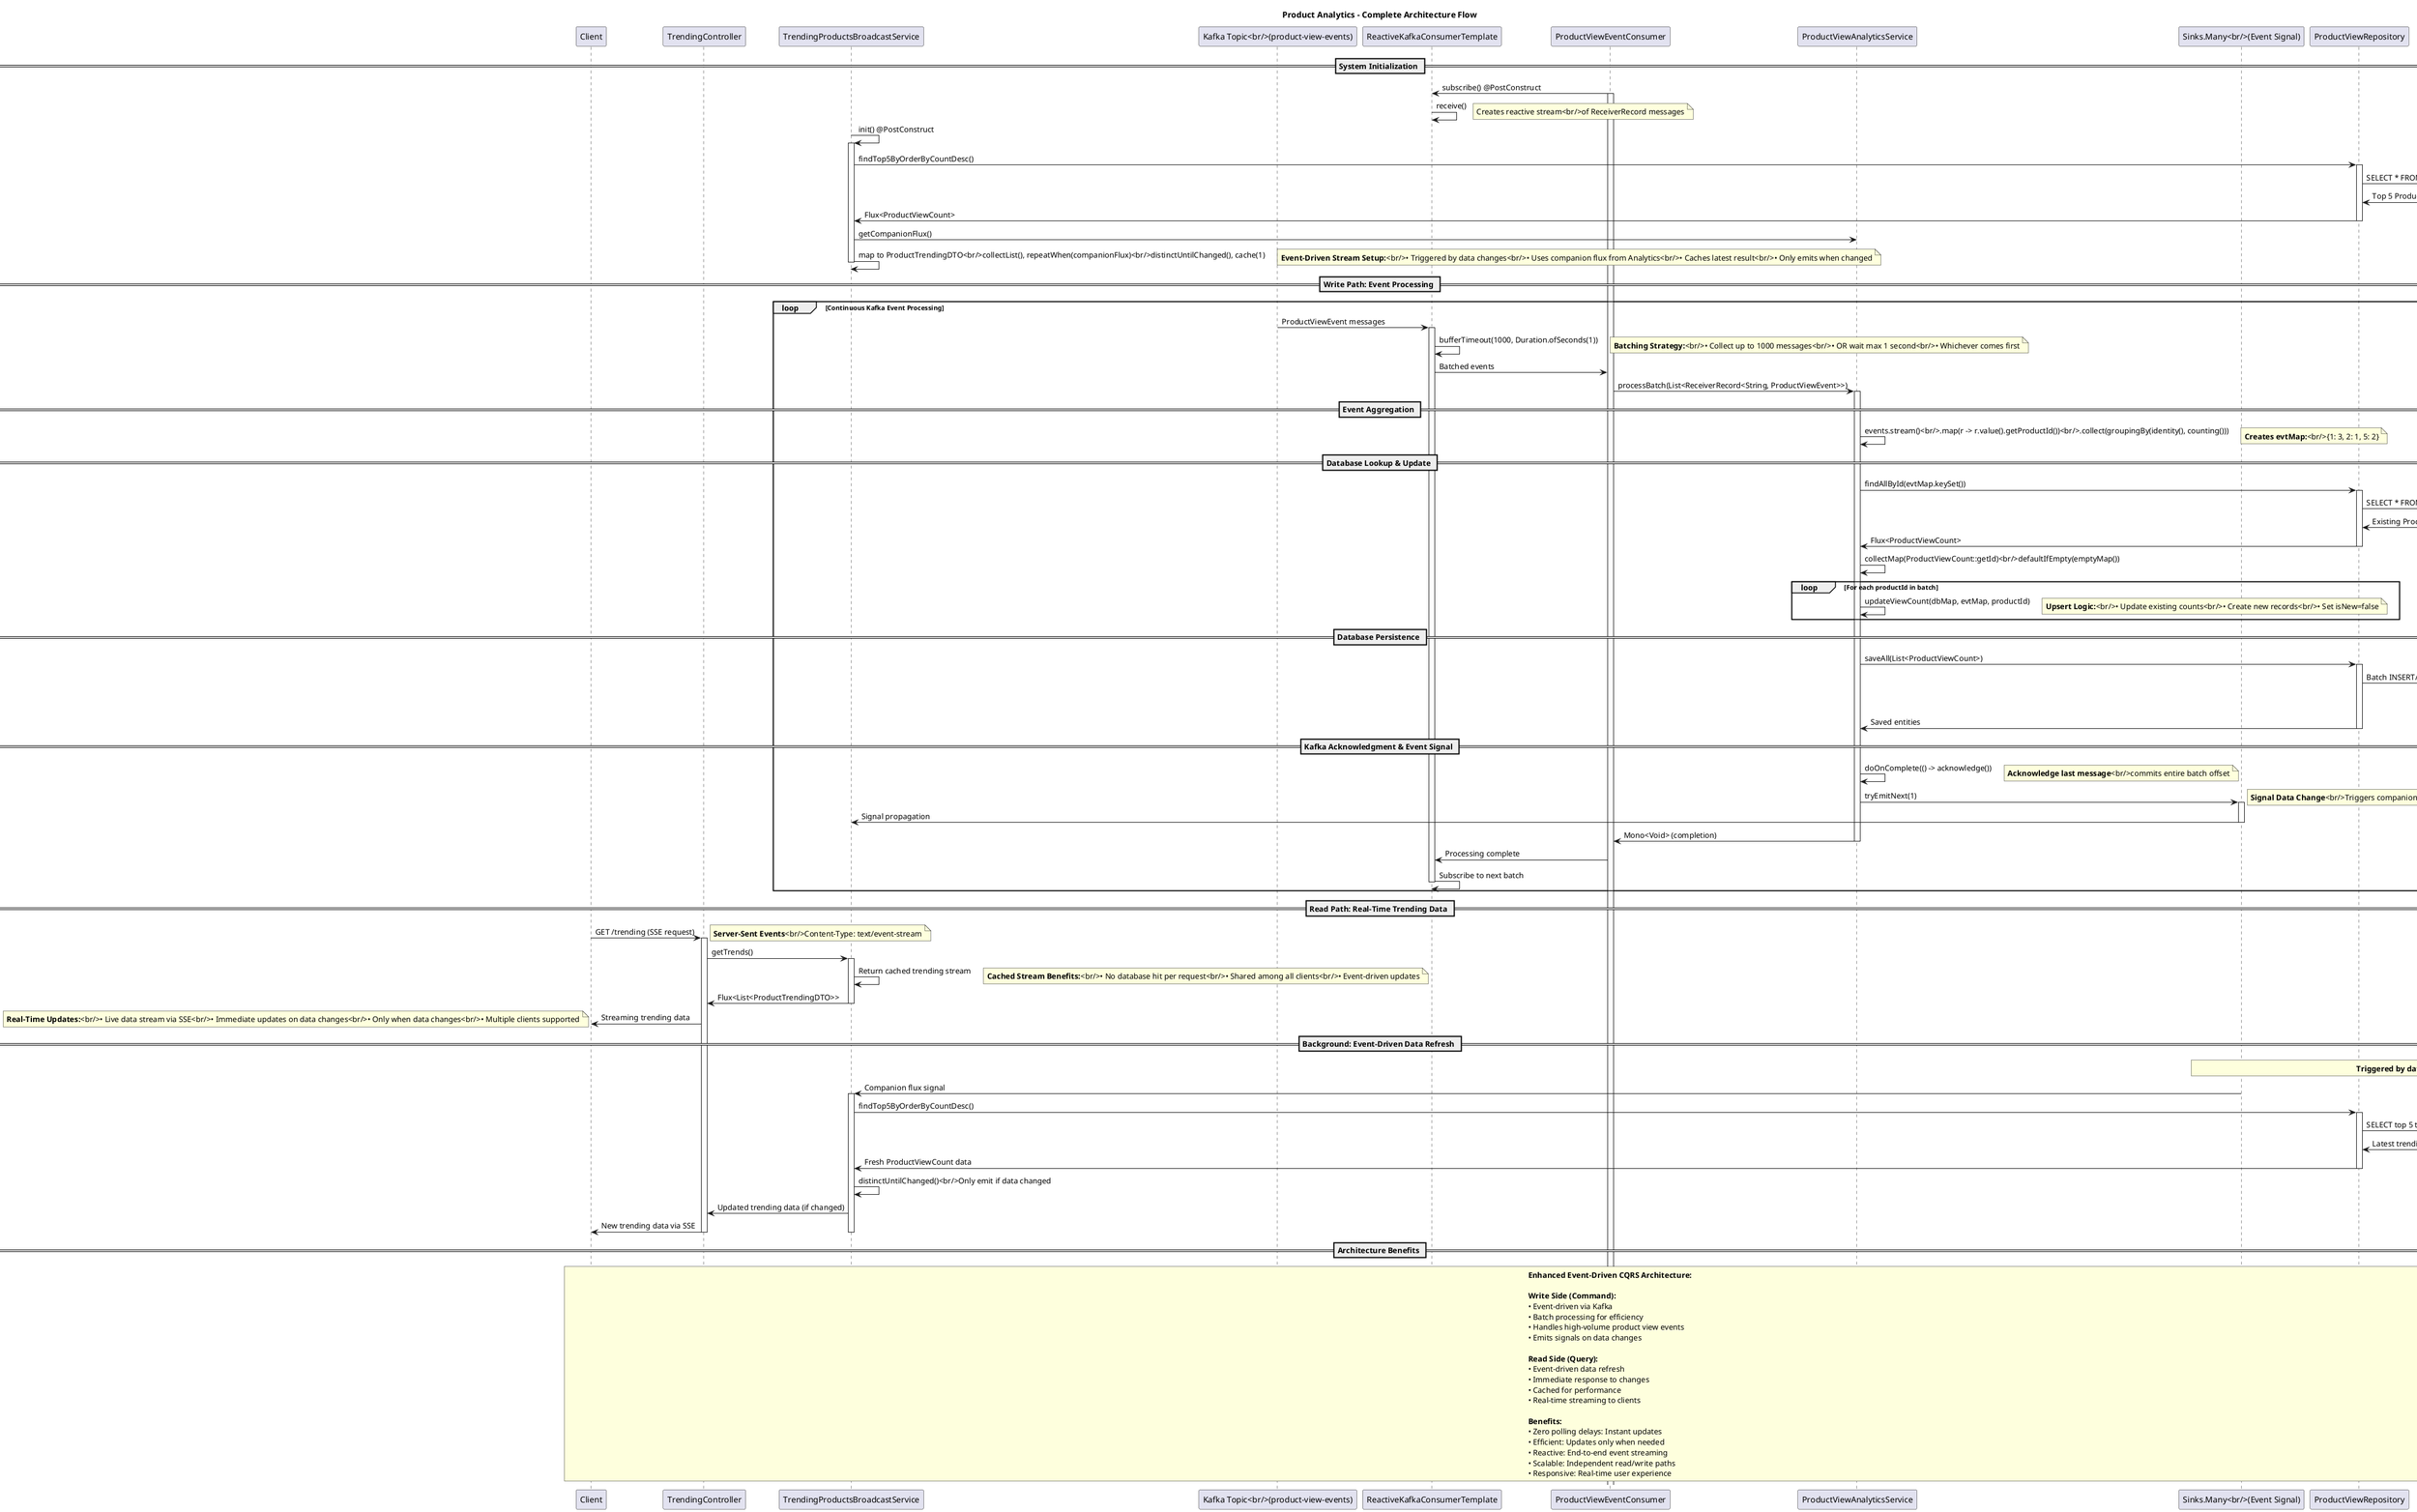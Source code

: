 @startuml Product Analytics Sequence Diagram

title Product Analytics - Complete Architecture Flow

participant "Client" as Client
participant "TrendingController" as Controller
participant "TrendingProductsBroadcastService" as Broadcast
participant "Kafka Topic<br/>(product-view-events)" as Kafka
participant "ReactiveKafkaConsumerTemplate" as Template
participant "ProductViewEventConsumer" as Consumer
participant "ProductViewAnalyticsService" as Analytics
participant "Sinks.Many<br/>(Event Signal)" as Sink
participant "ProductViewRepository" as Repository
participant "Database<br/>(H2)" as DB

== System Initialization ==
Consumer -> Template: subscribe() @PostConstruct
activate Consumer
Template -> Template: receive()
note right: Creates reactive stream<br/>of ReceiverRecord messages

Broadcast -> Broadcast: init() @PostConstruct
activate Broadcast
Broadcast -> Repository: findTop5ByOrderByCountDesc()
activate Repository
Repository -> DB: SELECT * FROM product_view_count<br/>ORDER BY count DESC LIMIT 5
activate DB
DB -> Repository: Top 5 ProductViewCount records
deactivate DB
Repository -> Broadcast: Flux<ProductViewCount>
deactivate Repository

Broadcast -> Analytics: getCompanionFlux()
Broadcast -> Broadcast: map to ProductTrendingDTO<br/>collectList(), repeatWhen(companionFlux)<br/>distinctUntilChanged(), cache(1)
note right: **Event-Driven Stream Setup:**<br/>• Triggered by data changes<br/>• Uses companion flux from Analytics<br/>• Caches latest result<br/>• Only emits when changed
deactivate Broadcast

== Write Path: Event Processing ==
loop Continuous Kafka Event Processing
    Kafka -> Template: ProductViewEvent messages
    activate Template
    Template -> Template: bufferTimeout(1000, Duration.ofSeconds(1))
    note right: **Batching Strategy:**<br/>• Collect up to 1000 messages<br/>• OR wait max 1 second<br/>• Whichever comes first
    
    Template -> Consumer: Batched events
    Consumer -> Analytics: processBatch(List<ReceiverRecord<String, ProductViewEvent>>)
    activate Analytics
    
    == Event Aggregation ==
    Analytics -> Analytics: events.stream()<br/>.map(r -> r.value().getProductId())<br/>.collect(groupingBy(identity(), counting()))
    note right: **Creates evtMap:**<br/>{1: 3, 2: 1, 5: 2}
    
    == Database Lookup & Update ==
    Analytics -> Repository: findAllById(evtMap.keySet())
    activate Repository
    Repository -> DB: SELECT * FROM product_view_count<br/>WHERE id IN (1, 2, 5)
    activate DB
    DB -> Repository: Existing ProductViewCount records
    deactivate DB
    Repository -> Analytics: Flux<ProductViewCount>
    deactivate Repository
    
    Analytics -> Analytics: collectMap(ProductViewCount::getId)<br/>defaultIfEmpty(emptyMap())
    
    loop For each productId in batch
        Analytics -> Analytics: updateViewCount(dbMap, evtMap, productId)
        note right: **Upsert Logic:**<br/>• Update existing counts<br/>• Create new records<br/>• Set isNew=false
    end
    
    == Database Persistence ==
    Analytics -> Repository: saveAll(List<ProductViewCount>)
    activate Repository
    Repository -> DB: Batch INSERT/UPDATE operations
    activate DB
    DB -> DB: Upsert product view counts
    deactivate DB
    Repository -> Analytics: Saved entities
    deactivate Repository
    
    == Kafka Acknowledgment & Event Signal ==
    Analytics -> Analytics: doOnComplete(() -> acknowledge())
    note right: **Acknowledge last message**<br/>commits entire batch offset
    
    Analytics -> Sink: tryEmitNext(1)
    activate Sink
    note right: **Signal Data Change**<br/>Triggers companion flux<br/>for real-time updates
    Sink -> Broadcast: Signal propagation
    deactivate Sink
    
    Analytics -> Consumer: Mono<Void> (completion)
    deactivate Analytics
    Consumer -> Template: Processing complete
    Template -> Template: Subscribe to next batch
    deactivate Template
end

== Read Path: Real-Time Trending Data ==
Client -> Controller: GET /trending (SSE request)
activate Controller
note right: **Server-Sent Events**<br/>Content-Type: text/event-stream

Controller -> Broadcast: getTrends()
activate Broadcast
Broadcast -> Broadcast: Return cached trending stream
note right: **Cached Stream Benefits:**<br/>• No database hit per request<br/>• Shared among all clients<br/>• Event-driven updates

Broadcast -> Controller: Flux<List<ProductTrendingDTO>>
deactivate Broadcast

Controller -> Client: Streaming trending data
note left: **Real-Time Updates:**<br/>• Live data stream via SSE<br/>• Immediate updates on data changes<br/>• Only when data changes<br/>• Multiple clients supported

== Background: Event-Driven Data Refresh ==
note over Sink, DB: **Triggered by data changes (event-driven)**
Sink -> Broadcast: Companion flux signal
activate Broadcast
Broadcast -> Repository: findTop5ByOrderByCountDesc()
activate Repository
Repository -> DB: SELECT top 5 trending products
activate DB
DB -> Repository: Latest trending data
deactivate DB
Repository -> Broadcast: Fresh ProductViewCount data
deactivate Repository
Broadcast -> Broadcast: distinctUntilChanged()<br/>Only emit if data changed
Broadcast -> Controller: Updated trending data (if changed)
Controller -> Client: New trending data via SSE
deactivate Broadcast

deactivate Controller

== Architecture Benefits ==
note over Client, DB
  **Enhanced Event-Driven CQRS Architecture:**
  
  **Write Side (Command):**
  • Event-driven via Kafka
  • Batch processing for efficiency
  • Handles high-volume product view events
  • Emits signals on data changes
  
  **Read Side (Query):**
  • Event-driven data refresh
  • Immediate response to changes
  • Cached for performance
  • Real-time streaming to clients
  
  **Benefits:**
  • Zero polling delays: Instant updates
  • Efficient: Updates only when needed
  • Reactive: End-to-end event streaming
  • Scalable: Independent read/write paths
  • Responsive: Real-time user experience
end note

@enduml